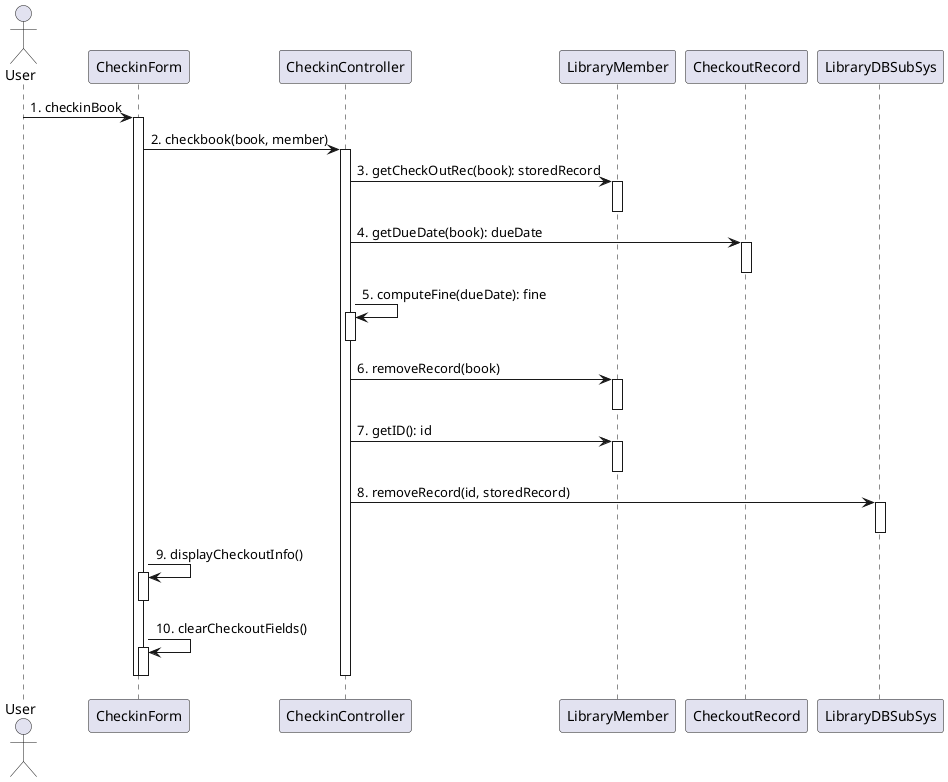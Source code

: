@startuml

actor User
participant CheckinForm
participant CheckinController
participant LibraryMember
participant CheckoutRecord
participant LibraryDBSubSys

User -> CheckinForm: 1. checkinBook
activate CheckinForm
    CheckinForm -> CheckinController: 2. checkbook(book, member)
    activate CheckinController

        CheckinController -> LibraryMember: 3. getCheckOutRec(book): storedRecord
        activate LibraryMember
        deactivate LibraryMember

        CheckinController -> CheckoutRecord: 4. getDueDate(book): dueDate
        activate CheckoutRecord
        deactivate CheckoutRecord

        CheckinController -> CheckinController: 5. computeFine(dueDate): fine
        activate CheckinController
        deactivate CheckinController

        CheckinController -> LibraryMember: 6. removeRecord(book)
        activate LibraryMember
        deactivate LibraryMember

        CheckinController -> LibraryMember: 7. getID(): id
        activate LibraryMember
        deactivate LibraryMember


        CheckinController -> LibraryDBSubSys: 8. removeRecord(id, storedRecord)
        activate LibraryDBSubSys
        deactivate LibraryDBSubSys

        CheckinForm -> CheckinForm: 9. displayCheckoutInfo()
        activate CheckinForm
        deactivate CheckinForm

        CheckinForm -> CheckinForm: 10. clearCheckoutFields()
        activate CheckinForm
        deactivate CheckinForm

    deactivate CheckinController
deactivate CheckinForm

@enduml